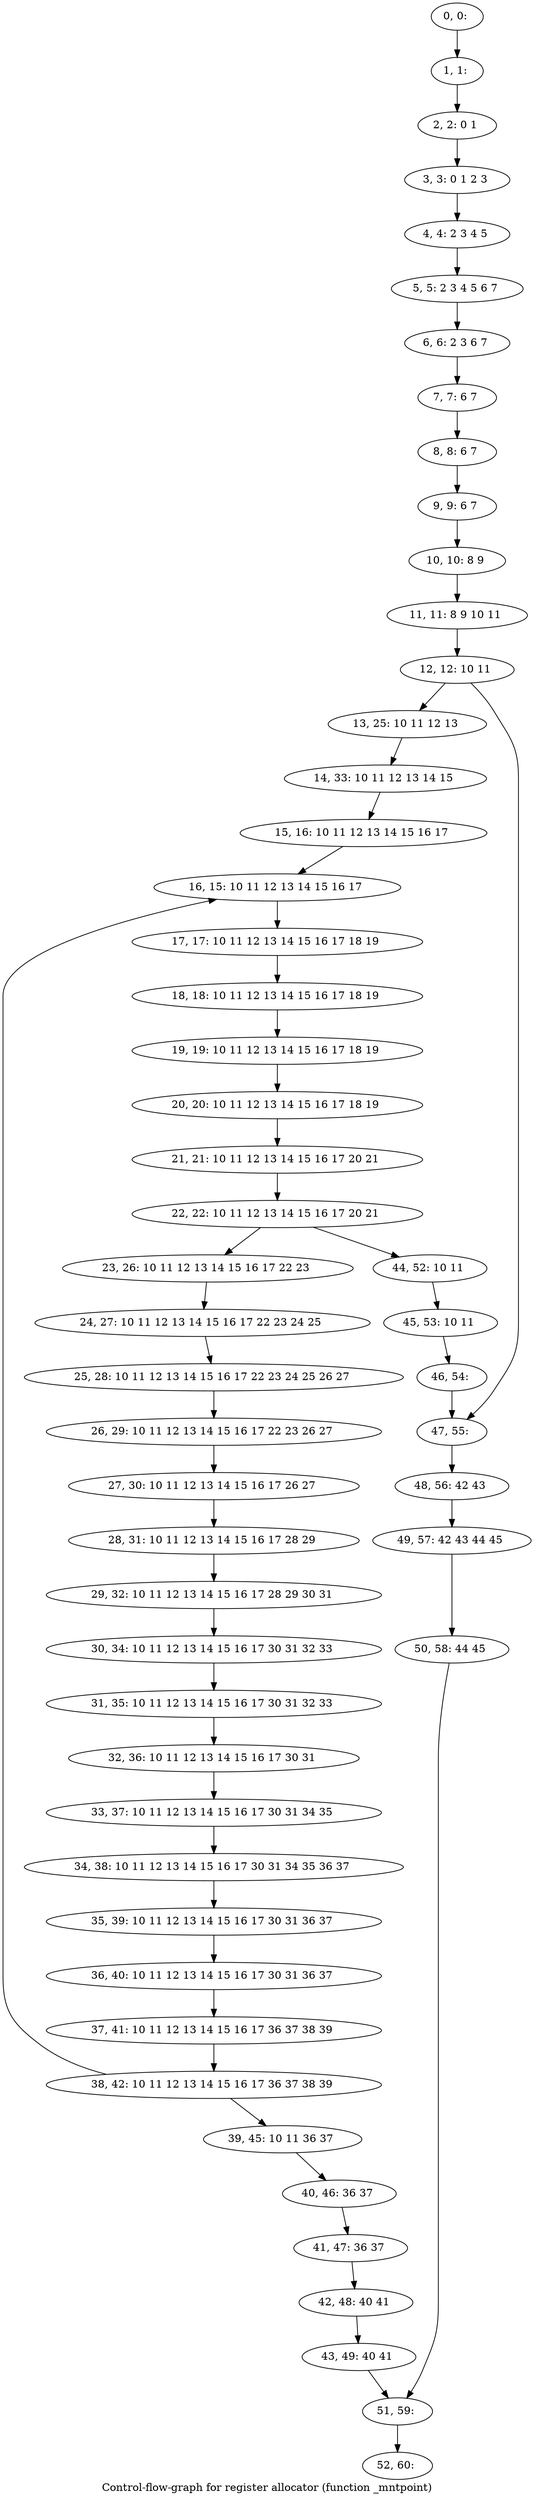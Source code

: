 digraph G {
graph [label="Control-flow-graph for register allocator (function _mntpoint)"]
0[label="0, 0: "];
1[label="1, 1: "];
2[label="2, 2: 0 1 "];
3[label="3, 3: 0 1 2 3 "];
4[label="4, 4: 2 3 4 5 "];
5[label="5, 5: 2 3 4 5 6 7 "];
6[label="6, 6: 2 3 6 7 "];
7[label="7, 7: 6 7 "];
8[label="8, 8: 6 7 "];
9[label="9, 9: 6 7 "];
10[label="10, 10: 8 9 "];
11[label="11, 11: 8 9 10 11 "];
12[label="12, 12: 10 11 "];
13[label="13, 25: 10 11 12 13 "];
14[label="14, 33: 10 11 12 13 14 15 "];
15[label="15, 16: 10 11 12 13 14 15 16 17 "];
16[label="16, 15: 10 11 12 13 14 15 16 17 "];
17[label="17, 17: 10 11 12 13 14 15 16 17 18 19 "];
18[label="18, 18: 10 11 12 13 14 15 16 17 18 19 "];
19[label="19, 19: 10 11 12 13 14 15 16 17 18 19 "];
20[label="20, 20: 10 11 12 13 14 15 16 17 18 19 "];
21[label="21, 21: 10 11 12 13 14 15 16 17 20 21 "];
22[label="22, 22: 10 11 12 13 14 15 16 17 20 21 "];
23[label="23, 26: 10 11 12 13 14 15 16 17 22 23 "];
24[label="24, 27: 10 11 12 13 14 15 16 17 22 23 24 25 "];
25[label="25, 28: 10 11 12 13 14 15 16 17 22 23 24 25 26 27 "];
26[label="26, 29: 10 11 12 13 14 15 16 17 22 23 26 27 "];
27[label="27, 30: 10 11 12 13 14 15 16 17 26 27 "];
28[label="28, 31: 10 11 12 13 14 15 16 17 28 29 "];
29[label="29, 32: 10 11 12 13 14 15 16 17 28 29 30 31 "];
30[label="30, 34: 10 11 12 13 14 15 16 17 30 31 32 33 "];
31[label="31, 35: 10 11 12 13 14 15 16 17 30 31 32 33 "];
32[label="32, 36: 10 11 12 13 14 15 16 17 30 31 "];
33[label="33, 37: 10 11 12 13 14 15 16 17 30 31 34 35 "];
34[label="34, 38: 10 11 12 13 14 15 16 17 30 31 34 35 36 37 "];
35[label="35, 39: 10 11 12 13 14 15 16 17 30 31 36 37 "];
36[label="36, 40: 10 11 12 13 14 15 16 17 30 31 36 37 "];
37[label="37, 41: 10 11 12 13 14 15 16 17 36 37 38 39 "];
38[label="38, 42: 10 11 12 13 14 15 16 17 36 37 38 39 "];
39[label="39, 45: 10 11 36 37 "];
40[label="40, 46: 36 37 "];
41[label="41, 47: 36 37 "];
42[label="42, 48: 40 41 "];
43[label="43, 49: 40 41 "];
44[label="44, 52: 10 11 "];
45[label="45, 53: 10 11 "];
46[label="46, 54: "];
47[label="47, 55: "];
48[label="48, 56: 42 43 "];
49[label="49, 57: 42 43 44 45 "];
50[label="50, 58: 44 45 "];
51[label="51, 59: "];
52[label="52, 60: "];
0->1 ;
1->2 ;
2->3 ;
3->4 ;
4->5 ;
5->6 ;
6->7 ;
7->8 ;
8->9 ;
9->10 ;
10->11 ;
11->12 ;
12->13 ;
12->47 ;
13->14 ;
14->15 ;
15->16 ;
16->17 ;
17->18 ;
18->19 ;
19->20 ;
20->21 ;
21->22 ;
22->23 ;
22->44 ;
23->24 ;
24->25 ;
25->26 ;
26->27 ;
27->28 ;
28->29 ;
29->30 ;
30->31 ;
31->32 ;
32->33 ;
33->34 ;
34->35 ;
35->36 ;
36->37 ;
37->38 ;
38->39 ;
38->16 ;
39->40 ;
40->41 ;
41->42 ;
42->43 ;
43->51 ;
44->45 ;
45->46 ;
46->47 ;
47->48 ;
48->49 ;
49->50 ;
50->51 ;
51->52 ;
}
